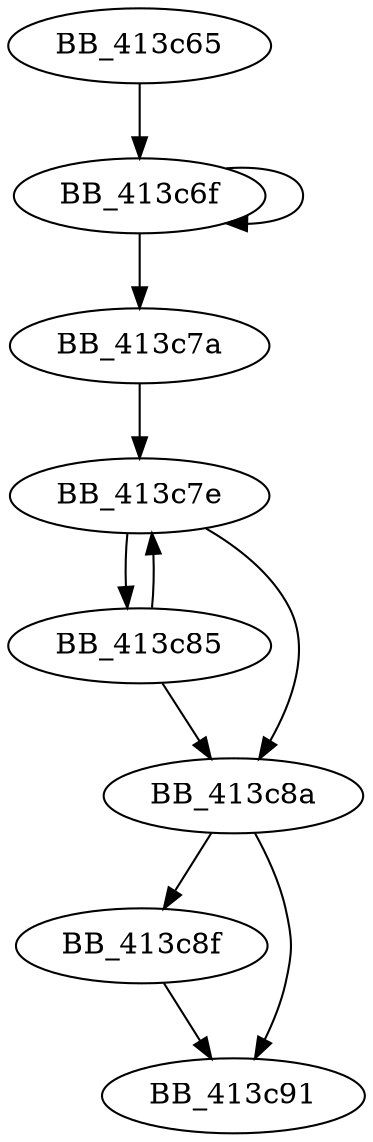DiGraph _wcsrchr{
BB_413c65->BB_413c6f
BB_413c6f->BB_413c6f
BB_413c6f->BB_413c7a
BB_413c7a->BB_413c7e
BB_413c7e->BB_413c85
BB_413c7e->BB_413c8a
BB_413c85->BB_413c7e
BB_413c85->BB_413c8a
BB_413c8a->BB_413c8f
BB_413c8a->BB_413c91
BB_413c8f->BB_413c91
}
